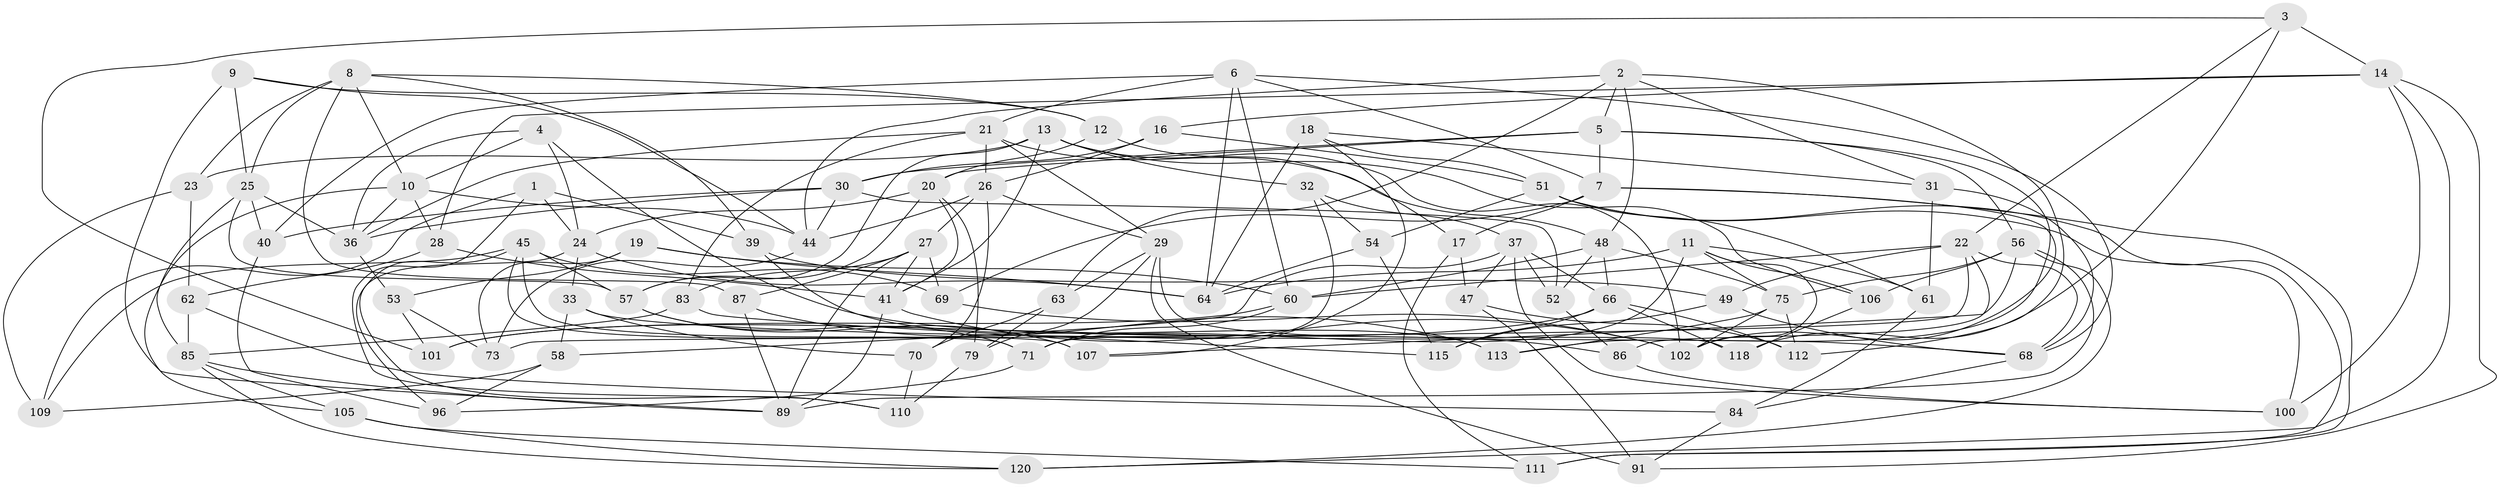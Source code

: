 // Generated by graph-tools (version 1.1) at 2025/52/02/27/25 19:52:34]
// undirected, 84 vertices, 204 edges
graph export_dot {
graph [start="1"]
  node [color=gray90,style=filled];
  1;
  2 [super="+72"];
  3;
  4;
  5 [super="+43"];
  6 [super="+46"];
  7 [super="+34"];
  8 [super="+99"];
  9;
  10 [super="+15"];
  11 [super="+59"];
  12;
  13 [super="+93"];
  14 [super="+88"];
  16;
  17;
  18;
  19;
  20 [super="+38"];
  21 [super="+98"];
  22 [super="+42"];
  23;
  24 [super="+55"];
  25 [super="+80"];
  26 [super="+65"];
  27 [super="+74"];
  28;
  29 [super="+35"];
  30 [super="+117"];
  31;
  32;
  33;
  36 [super="+94"];
  37 [super="+67"];
  39;
  40;
  41 [super="+103"];
  44 [super="+116"];
  45 [super="+114"];
  47;
  48 [super="+50"];
  49;
  51 [super="+82"];
  52;
  53;
  54;
  56 [super="+77"];
  57 [super="+90"];
  58;
  60 [super="+81"];
  61;
  62;
  63;
  64 [super="+97"];
  66 [super="+119"];
  68 [super="+76"];
  69;
  70;
  71 [super="+78"];
  73;
  75 [super="+104"];
  79;
  83;
  84;
  85 [super="+92"];
  86;
  87;
  89 [super="+95"];
  91;
  96;
  100;
  101;
  102 [super="+108"];
  105;
  106;
  107;
  109;
  110;
  111;
  112;
  113;
  115;
  118;
  120;
  1 -- 39;
  1 -- 109;
  1 -- 110;
  1 -- 24;
  2 -- 5;
  2 -- 31;
  2 -- 48;
  2 -- 112;
  2 -- 44;
  2 -- 63;
  3 -- 118;
  3 -- 101;
  3 -- 22;
  3 -- 14;
  4 -- 10;
  4 -- 86;
  4 -- 24;
  4 -- 36;
  5 -- 56;
  5 -- 30;
  5 -- 113;
  5 -- 20;
  5 -- 7;
  6 -- 60;
  6 -- 7;
  6 -- 40;
  6 -- 68;
  6 -- 21;
  6 -- 64;
  7 -- 111;
  7 -- 69;
  7 -- 17;
  7 -- 102;
  8 -- 39;
  8 -- 12;
  8 -- 10;
  8 -- 25;
  8 -- 87;
  8 -- 23;
  9 -- 89;
  9 -- 44;
  9 -- 12;
  9 -- 25;
  10 -- 44;
  10 -- 105;
  10 -- 28;
  10 -- 36;
  11 -- 102;
  11 -- 106;
  11 -- 71;
  11 -- 64;
  11 -- 75;
  11 -- 61;
  12 -- 17;
  12 -- 20;
  13 -- 102;
  13 -- 23;
  13 -- 41;
  13 -- 32;
  13 -- 57;
  13 -- 106;
  14 -- 120;
  14 -- 28;
  14 -- 16;
  14 -- 91;
  14 -- 100;
  16 -- 26;
  16 -- 51;
  16 -- 30;
  17 -- 111;
  17 -- 47;
  18 -- 107;
  18 -- 31;
  18 -- 51;
  18 -- 64;
  19 -- 73;
  19 -- 53;
  19 -- 64;
  19 -- 60;
  20 -- 24;
  20 -- 57;
  20 -- 79;
  20 -- 41;
  21 -- 26;
  21 -- 36;
  21 -- 29;
  21 -- 48;
  21 -- 83;
  22 -- 68;
  22 -- 73;
  22 -- 49;
  22 -- 86;
  22 -- 60;
  23 -- 62;
  23 -- 109;
  24 -- 96;
  24 -- 64;
  24 -- 33;
  25 -- 57;
  25 -- 36;
  25 -- 40;
  25 -- 85;
  26 -- 27;
  26 -- 44;
  26 -- 29;
  26 -- 70;
  27 -- 69;
  27 -- 83;
  27 -- 41;
  27 -- 87;
  27 -- 89;
  28 -- 62;
  28 -- 41;
  29 -- 91;
  29 -- 79;
  29 -- 118;
  29 -- 63;
  30 -- 52;
  30 -- 36;
  30 -- 40;
  30 -- 44;
  31 -- 68;
  31 -- 61;
  32 -- 71;
  32 -- 37;
  32 -- 54;
  33 -- 70;
  33 -- 58;
  33 -- 68;
  36 -- 53;
  37 -- 100;
  37 -- 52;
  37 -- 66;
  37 -- 58;
  37 -- 47;
  39 -- 113;
  39 -- 49;
  40 -- 96;
  41 -- 102;
  41 -- 89;
  44 -- 73;
  45 -- 110;
  45 -- 57;
  45 -- 71;
  45 -- 109;
  45 -- 107;
  45 -- 69;
  47 -- 91;
  47 -- 112;
  48 -- 52;
  48 -- 75;
  48 -- 60;
  48 -- 66;
  49 -- 115;
  49 -- 68;
  51 -- 100;
  51 -- 61;
  51 -- 54;
  51 -- 111;
  52 -- 86;
  53 -- 73;
  53 -- 101;
  54 -- 64;
  54 -- 115;
  56 -- 106;
  56 -- 75;
  56 -- 89;
  56 -- 107;
  56 -- 120;
  57 -- 71;
  57 -- 107;
  58 -- 96;
  58 -- 109;
  60 -- 101;
  60 -- 71;
  61 -- 84;
  62 -- 85;
  62 -- 84;
  63 -- 70;
  63 -- 79;
  66 -- 118;
  66 -- 115;
  66 -- 112;
  66 -- 101;
  68 -- 84;
  69 -- 102;
  70 -- 110;
  71 -- 96;
  75 -- 112;
  75 -- 113;
  75 -- 102;
  79 -- 110;
  83 -- 115;
  83 -- 85;
  84 -- 91;
  85 -- 120;
  85 -- 89;
  85 -- 105;
  86 -- 100;
  87 -- 89;
  87 -- 113;
  105 -- 111;
  105 -- 120;
  106 -- 118;
}
